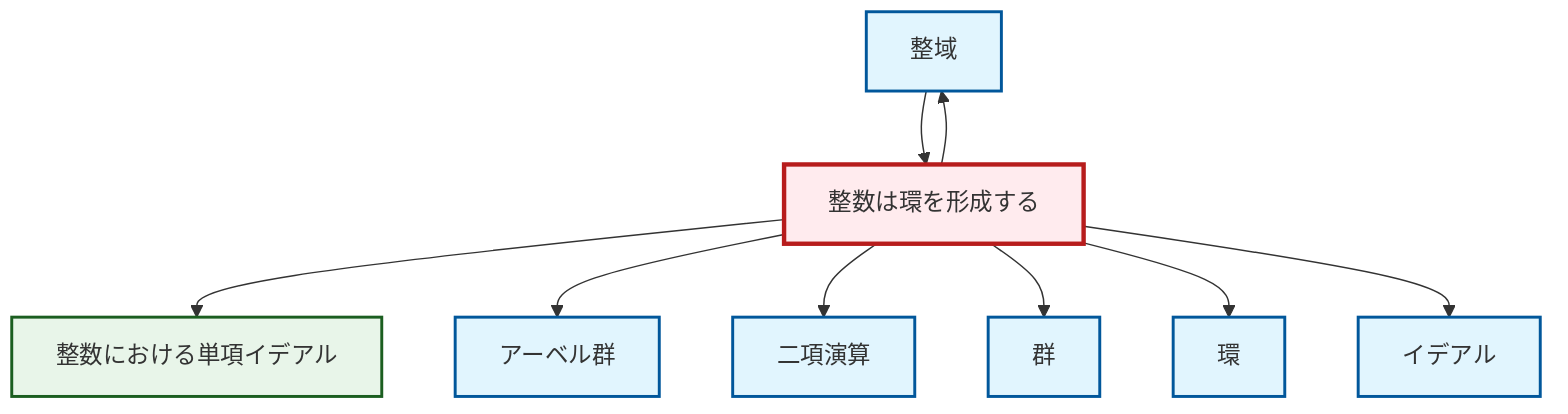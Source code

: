 graph TD
    classDef definition fill:#e1f5fe,stroke:#01579b,stroke-width:2px
    classDef theorem fill:#f3e5f5,stroke:#4a148c,stroke-width:2px
    classDef axiom fill:#fff3e0,stroke:#e65100,stroke-width:2px
    classDef example fill:#e8f5e9,stroke:#1b5e20,stroke-width:2px
    classDef current fill:#ffebee,stroke:#b71c1c,stroke-width:3px
    def-integral-domain["整域"]:::definition
    ex-integers-ring["整数は環を形成する"]:::example
    def-group["群"]:::definition
    def-ideal["イデアル"]:::definition
    def-ring["環"]:::definition
    def-abelian-group["アーベル群"]:::definition
    ex-principal-ideal["整数における単項イデアル"]:::example
    def-binary-operation["二項演算"]:::definition
    ex-integers-ring --> ex-principal-ideal
    ex-integers-ring --> def-integral-domain
    ex-integers-ring --> def-abelian-group
    ex-integers-ring --> def-binary-operation
    ex-integers-ring --> def-group
    ex-integers-ring --> def-ring
    ex-integers-ring --> def-ideal
    def-integral-domain --> ex-integers-ring
    class ex-integers-ring current